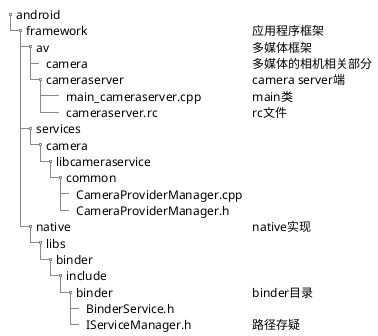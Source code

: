 @startsalt
{
{T
+ android

' framework ===
++ framework| 应用程序框架
' framework === av
+++ av| 多媒体框架
++++ camera| 多媒体的相机相关部分
++++ cameraserver| camera server端
++++++ main_cameraserver.cpp| main类
++++++ cameraserver.rc| rc文件


' service
+++ services
++++ camera
+++++ libcameraservice
++++++ common
+++++++ CameraProviderManager.cpp
+++++++ CameraProviderManager.h

' native
+++ native| native实现
++++ libs
+++++ binder
++++++ include
+++++++ binder| binder目录
++++++++ BinderService.h
++++++++ IServiceManager.h| 路径存疑

}
}
@endsalt